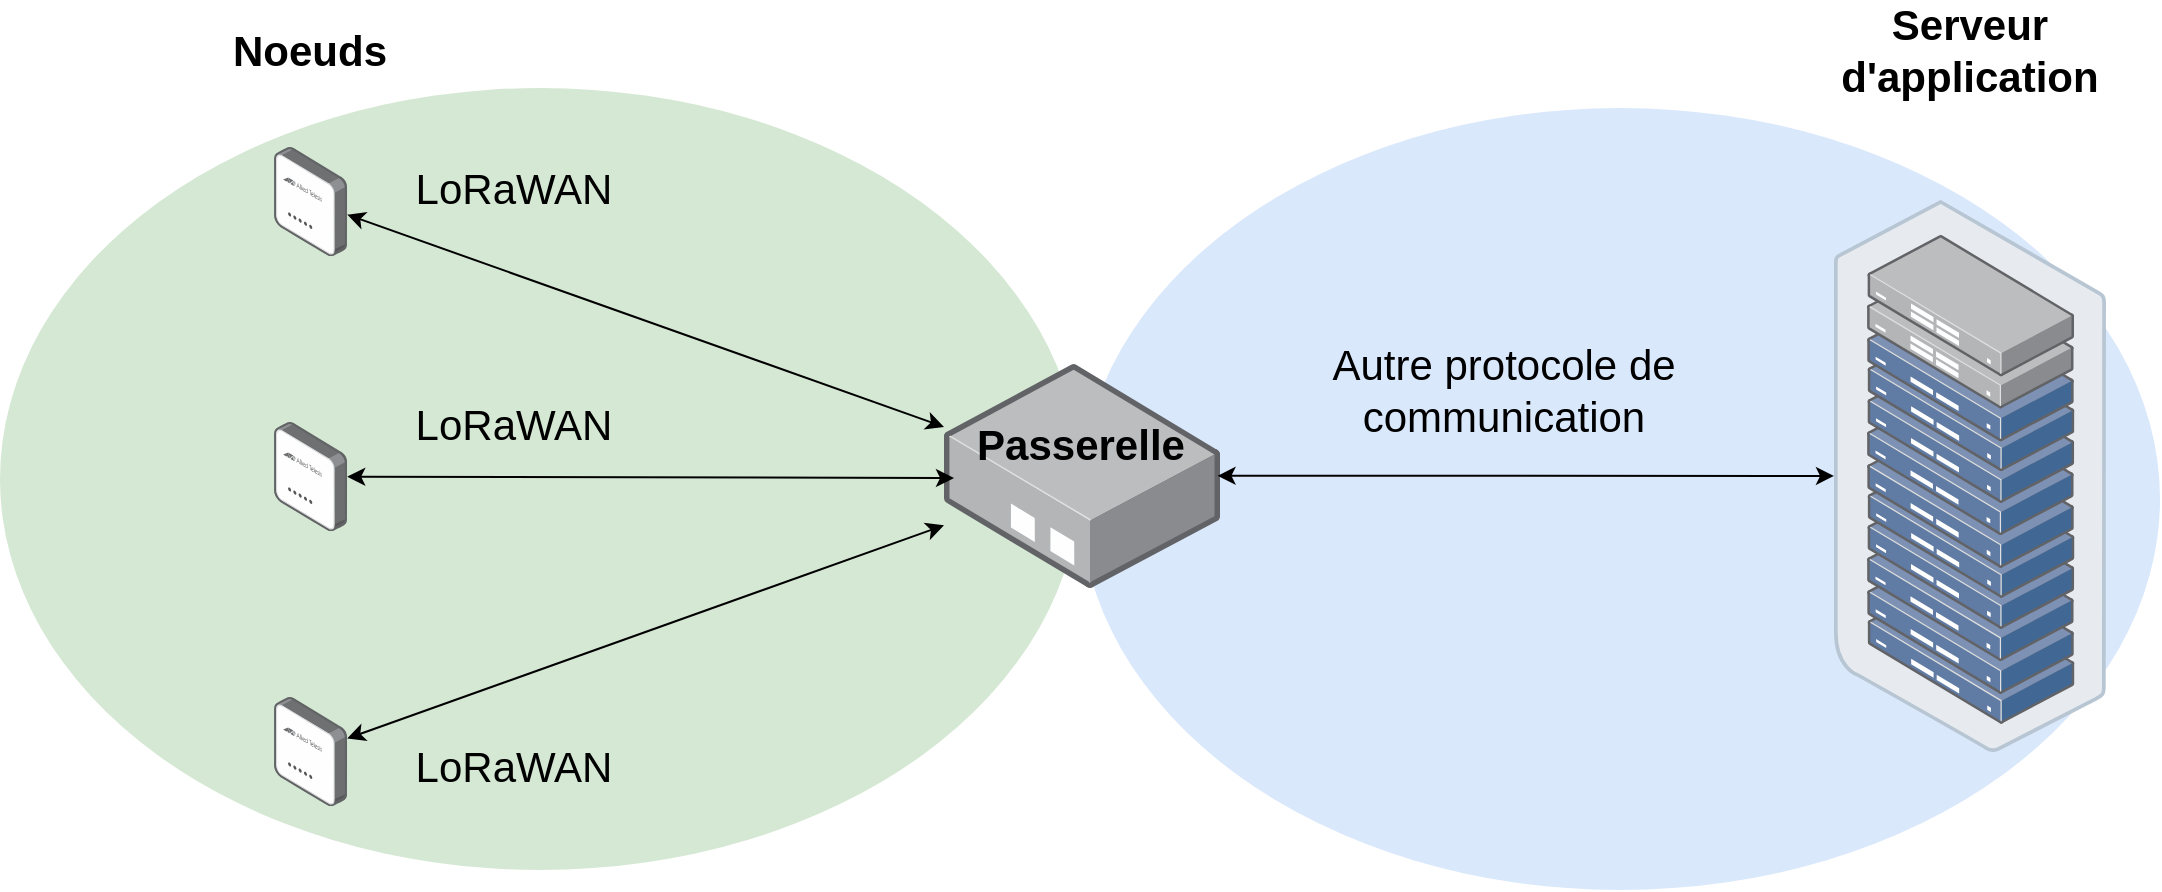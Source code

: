 <mxfile version="12.1.0" type="device" pages="1"><diagram name="Page-1" id="822b0af5-4adb-64df-f703-e8dfc1f81529"><mxGraphModel dx="1408" dy="716" grid="1" gridSize="10" guides="1" tooltips="1" connect="1" arrows="1" fold="1" page="1" pageScale="1" pageWidth="1169" pageHeight="827" background="#ffffff" math="0" shadow="0"><root><mxCell id="0"/><mxCell id="1" parent="0"/><mxCell id="JgbywuHKofHL3typuObX-11" value="" style="ellipse;whiteSpace=wrap;html=1;fillColor=#dae8fc;strokeColor=none;" parent="1" vertex="1"><mxGeometry x="583" y="229" width="540" height="391" as="geometry"/></mxCell><mxCell id="JgbywuHKofHL3typuObX-9" value="" style="ellipse;whiteSpace=wrap;html=1;fillColor=#d5e8d4;strokeColor=none;" parent="1" vertex="1"><mxGeometry x="43" y="219" width="540" height="391" as="geometry"/></mxCell><mxCell id="JgbywuHKofHL3typuObX-4" value="" style="points=[];aspect=fixed;html=1;align=center;shadow=0;dashed=0;image;image=img/lib/allied_telesis/wireless/Access_Point_Indoor.svg;" parent="1" vertex="1"><mxGeometry x="180" y="386" width="36.6" height="54.6" as="geometry"/></mxCell><mxCell id="JgbywuHKofHL3typuObX-5" value="" style="points=[];aspect=fixed;html=1;align=center;shadow=0;dashed=0;image;image=img/lib/allied_telesis/storage/Datacenter_Server_Rack_ToR.svg;" parent="1" vertex="1"><mxGeometry x="960" y="275" width="136" height="276" as="geometry"/></mxCell><mxCell id="JgbywuHKofHL3typuObX-6" value="" style="points=[];aspect=fixed;html=1;align=center;shadow=0;dashed=0;image;image=img/lib/allied_telesis/media_converters/Media_Converter_Standalone.svg;" parent="1" vertex="1"><mxGeometry x="515" y="357" width="138" height="112" as="geometry"/></mxCell><mxCell id="JgbywuHKofHL3typuObX-7" value="" style="points=[];aspect=fixed;html=1;align=center;shadow=0;dashed=0;image;image=img/lib/allied_telesis/wireless/Access_Point_Indoor.svg;" parent="1" vertex="1"><mxGeometry x="180" y="248.5" width="36.6" height="54.6" as="geometry"/></mxCell><mxCell id="JgbywuHKofHL3typuObX-8" value="" style="points=[];aspect=fixed;html=1;align=center;shadow=0;dashed=0;image;image=img/lib/allied_telesis/wireless/Access_Point_Indoor.svg;" parent="1" vertex="1"><mxGeometry x="180" y="523.5" width="36.6" height="54.6" as="geometry"/></mxCell><mxCell id="JgbywuHKofHL3typuObX-12" value="" style="endArrow=classic;startArrow=classic;html=1;" parent="1" source="JgbywuHKofHL3typuObX-7" target="JgbywuHKofHL3typuObX-6" edge="1"><mxGeometry width="50" height="50" relative="1" as="geometry"><mxPoint x="330" y="330" as="sourcePoint"/><mxPoint x="380" y="280" as="targetPoint"/></mxGeometry></mxCell><mxCell id="JgbywuHKofHL3typuObX-13" value="" style="endArrow=classic;startArrow=classic;html=1;" parent="1" source="JgbywuHKofHL3typuObX-4" edge="1"><mxGeometry width="50" height="50" relative="1" as="geometry"><mxPoint x="226.6" y="293.693" as="sourcePoint"/><mxPoint x="520" y="414" as="targetPoint"/></mxGeometry></mxCell><mxCell id="JgbywuHKofHL3typuObX-14" value="" style="endArrow=classic;startArrow=classic;html=1;" parent="1" source="JgbywuHKofHL3typuObX-8" target="JgbywuHKofHL3typuObX-6" edge="1"><mxGeometry width="50" height="50" relative="1" as="geometry"><mxPoint x="221.6" y="493.106" as="sourcePoint"/><mxPoint x="515" y="490.0" as="targetPoint"/></mxGeometry></mxCell><mxCell id="JgbywuHKofHL3typuObX-15" value="" style="endArrow=classic;startArrow=classic;html=1;exitX=0.991;exitY=0.499;exitDx=0;exitDy=0;exitPerimeter=0;" parent="1" source="JgbywuHKofHL3typuObX-6" target="JgbywuHKofHL3typuObX-5" edge="1"><mxGeometry width="50" height="50" relative="1" as="geometry"><mxPoint x="810" y="440" as="sourcePoint"/><mxPoint x="860" y="390" as="targetPoint"/></mxGeometry></mxCell><mxCell id="JgbywuHKofHL3typuObX-16" value="&lt;font style=&quot;font-size: 21px&quot;&gt;LoRaWAN&lt;/font&gt;" style="text;html=1;strokeColor=none;fillColor=none;align=center;verticalAlign=middle;whiteSpace=wrap;rounded=0;" parent="1" vertex="1"><mxGeometry x="250" y="366" width="100" height="41" as="geometry"/></mxCell><mxCell id="JgbywuHKofHL3typuObX-17" value="&lt;b&gt;&lt;font style=&quot;font-size: 21px&quot;&gt;Passerelle&lt;/font&gt;&lt;/b&gt;" style="text;html=1;strokeColor=none;fillColor=none;align=center;verticalAlign=middle;whiteSpace=wrap;rounded=0;" parent="1" vertex="1"><mxGeometry x="524.5" y="387" width="117" height="20" as="geometry"/></mxCell><mxCell id="JgbywuHKofHL3typuObX-18" value="&lt;font style=&quot;font-size: 21px&quot;&gt;Autre protocole de communication&lt;/font&gt;" style="text;html=1;strokeColor=none;fillColor=none;align=center;verticalAlign=middle;whiteSpace=wrap;rounded=0;" parent="1" vertex="1"><mxGeometry x="700" y="343" width="190" height="54" as="geometry"/></mxCell><mxCell id="JgbywuHKofHL3typuObX-19" value="&lt;b&gt;&lt;font style=&quot;font-size: 21px&quot;&gt;Noeuds&lt;/font&gt;&lt;/b&gt;" style="text;html=1;strokeColor=none;fillColor=none;align=center;verticalAlign=middle;whiteSpace=wrap;rounded=0;" parent="1" vertex="1"><mxGeometry x="178" y="190" width="40" height="20" as="geometry"/></mxCell><mxCell id="JgbywuHKofHL3typuObX-20" value="&lt;b&gt;&lt;font style=&quot;font-size: 21px&quot;&gt;Serveur d'application&lt;br&gt;&lt;/font&gt;&lt;/b&gt;" style="text;html=1;strokeColor=none;fillColor=none;align=center;verticalAlign=middle;whiteSpace=wrap;rounded=0;" parent="1" vertex="1"><mxGeometry x="1008" y="190" width="40" height="20" as="geometry"/></mxCell><mxCell id="f2CZT_jKVgudpznKRYSR-1" value="&lt;font style=&quot;font-size: 21px&quot;&gt;LoRaWAN&lt;/font&gt;" style="text;html=1;strokeColor=none;fillColor=none;align=center;verticalAlign=middle;whiteSpace=wrap;rounded=0;" vertex="1" parent="1"><mxGeometry x="250" y="248.5" width="100" height="41" as="geometry"/></mxCell><mxCell id="f2CZT_jKVgudpznKRYSR-2" value="&lt;font style=&quot;font-size: 21px&quot;&gt;LoRaWAN&lt;/font&gt;" style="text;html=1;strokeColor=none;fillColor=none;align=center;verticalAlign=middle;whiteSpace=wrap;rounded=0;" vertex="1" parent="1"><mxGeometry x="250" y="537" width="100" height="41" as="geometry"/></mxCell></root></mxGraphModel></diagram></mxfile>